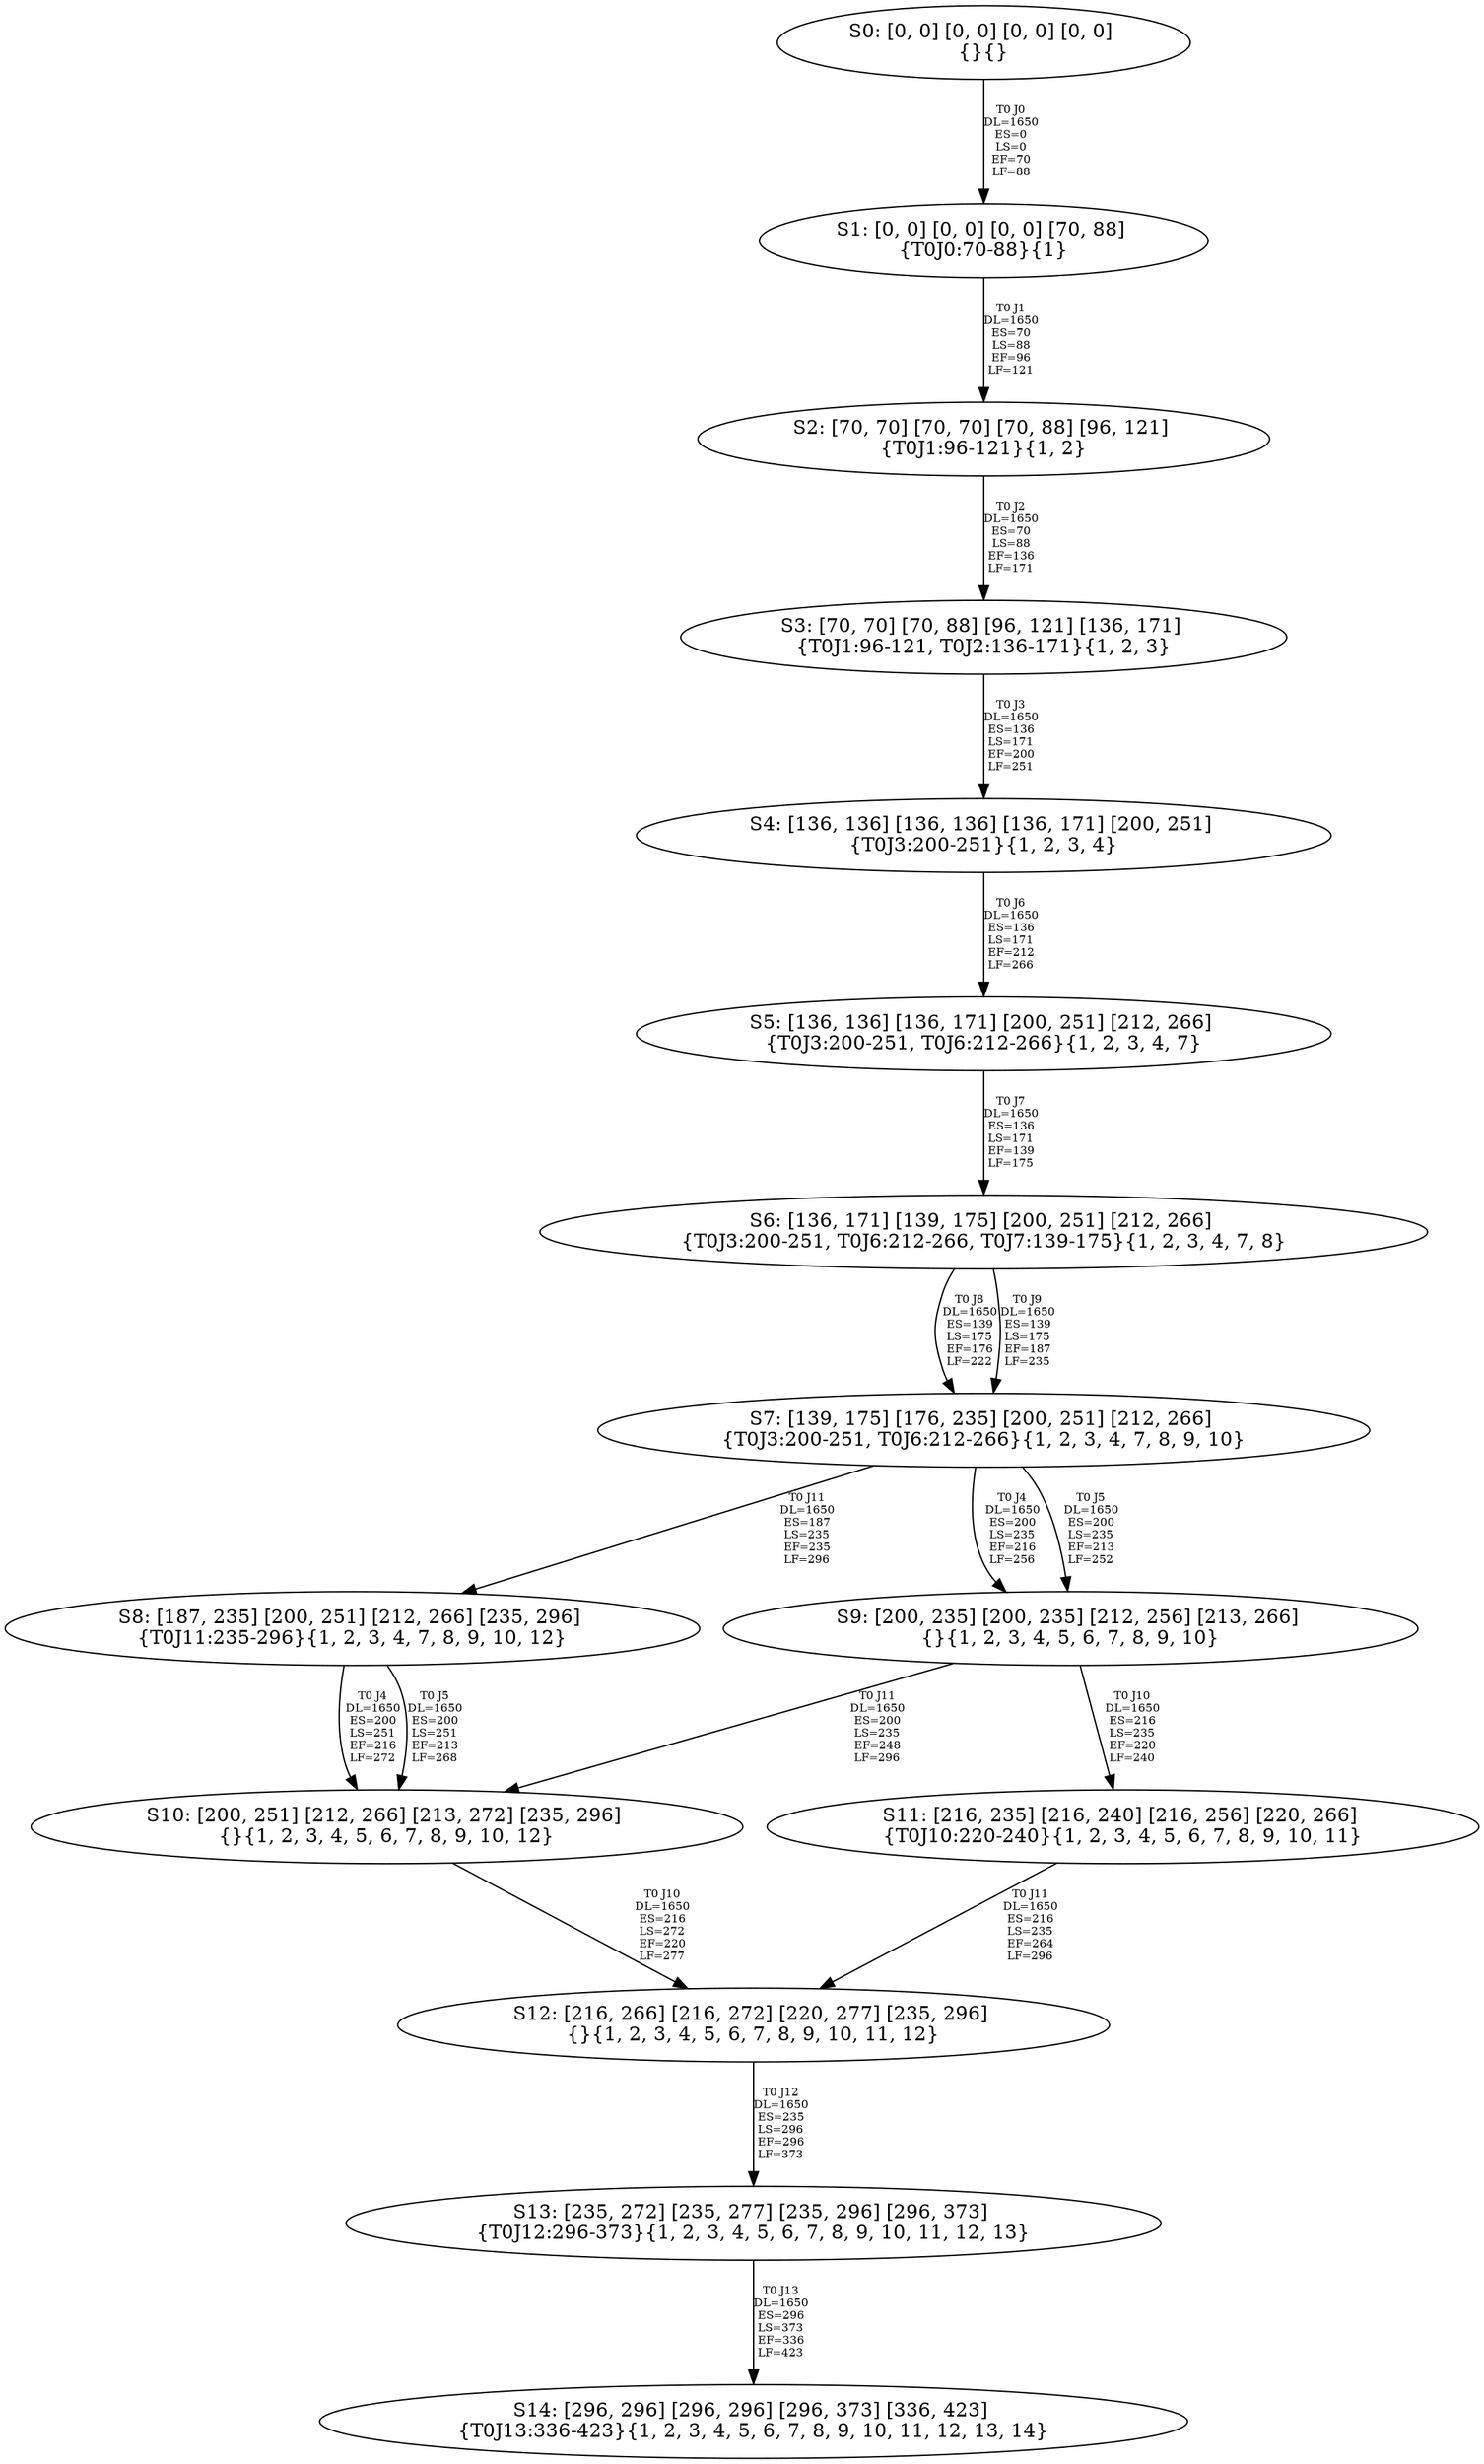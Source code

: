 digraph {
	S0[label="S0: [0, 0] [0, 0] [0, 0] [0, 0] \n{}{}"];
	S1[label="S1: [0, 0] [0, 0] [0, 0] [70, 88] \n{T0J0:70-88}{1}"];
	S2[label="S2: [70, 70] [70, 70] [70, 88] [96, 121] \n{T0J1:96-121}{1, 2}"];
	S3[label="S3: [70, 70] [70, 88] [96, 121] [136, 171] \n{T0J1:96-121, T0J2:136-171}{1, 2, 3}"];
	S4[label="S4: [136, 136] [136, 136] [136, 171] [200, 251] \n{T0J3:200-251}{1, 2, 3, 4}"];
	S5[label="S5: [136, 136] [136, 171] [200, 251] [212, 266] \n{T0J3:200-251, T0J6:212-266}{1, 2, 3, 4, 7}"];
	S6[label="S6: [136, 171] [139, 175] [200, 251] [212, 266] \n{T0J3:200-251, T0J6:212-266, T0J7:139-175}{1, 2, 3, 4, 7, 8}"];
	S7[label="S7: [139, 175] [176, 235] [200, 251] [212, 266] \n{T0J3:200-251, T0J6:212-266}{1, 2, 3, 4, 7, 8, 9, 10}"];
	S8[label="S8: [187, 235] [200, 251] [212, 266] [235, 296] \n{T0J11:235-296}{1, 2, 3, 4, 7, 8, 9, 10, 12}"];
	S9[label="S9: [200, 235] [200, 235] [212, 256] [213, 266] \n{}{1, 2, 3, 4, 5, 6, 7, 8, 9, 10}"];
	S10[label="S10: [200, 251] [212, 266] [213, 272] [235, 296] \n{}{1, 2, 3, 4, 5, 6, 7, 8, 9, 10, 12}"];
	S11[label="S11: [216, 235] [216, 240] [216, 256] [220, 266] \n{T0J10:220-240}{1, 2, 3, 4, 5, 6, 7, 8, 9, 10, 11}"];
	S12[label="S12: [216, 266] [216, 272] [220, 277] [235, 296] \n{}{1, 2, 3, 4, 5, 6, 7, 8, 9, 10, 11, 12}"];
	S13[label="S13: [235, 272] [235, 277] [235, 296] [296, 373] \n{T0J12:296-373}{1, 2, 3, 4, 5, 6, 7, 8, 9, 10, 11, 12, 13}"];
	S14[label="S14: [296, 296] [296, 296] [296, 373] [336, 423] \n{T0J13:336-423}{1, 2, 3, 4, 5, 6, 7, 8, 9, 10, 11, 12, 13, 14}"];
	S0 -> S1[label="T0 J0\nDL=1650\nES=0\nLS=0\nEF=70\nLF=88",fontsize=8];
	S1 -> S2[label="T0 J1\nDL=1650\nES=70\nLS=88\nEF=96\nLF=121",fontsize=8];
	S2 -> S3[label="T0 J2\nDL=1650\nES=70\nLS=88\nEF=136\nLF=171",fontsize=8];
	S3 -> S4[label="T0 J3\nDL=1650\nES=136\nLS=171\nEF=200\nLF=251",fontsize=8];
	S4 -> S5[label="T0 J6\nDL=1650\nES=136\nLS=171\nEF=212\nLF=266",fontsize=8];
	S5 -> S6[label="T0 J7\nDL=1650\nES=136\nLS=171\nEF=139\nLF=175",fontsize=8];
	S6 -> S7[label="T0 J8\nDL=1650\nES=139\nLS=175\nEF=176\nLF=222",fontsize=8];
	S6 -> S7[label="T0 J9\nDL=1650\nES=139\nLS=175\nEF=187\nLF=235",fontsize=8];
	S7 -> S9[label="T0 J4\nDL=1650\nES=200\nLS=235\nEF=216\nLF=256",fontsize=8];
	S7 -> S9[label="T0 J5\nDL=1650\nES=200\nLS=235\nEF=213\nLF=252",fontsize=8];
	S7 -> S8[label="T0 J11\nDL=1650\nES=187\nLS=235\nEF=235\nLF=296",fontsize=8];
	S8 -> S10[label="T0 J4\nDL=1650\nES=200\nLS=251\nEF=216\nLF=272",fontsize=8];
	S8 -> S10[label="T0 J5\nDL=1650\nES=200\nLS=251\nEF=213\nLF=268",fontsize=8];
	S9 -> S11[label="T0 J10\nDL=1650\nES=216\nLS=235\nEF=220\nLF=240",fontsize=8];
	S9 -> S10[label="T0 J11\nDL=1650\nES=200\nLS=235\nEF=248\nLF=296",fontsize=8];
	S10 -> S12[label="T0 J10\nDL=1650\nES=216\nLS=272\nEF=220\nLF=277",fontsize=8];
	S11 -> S12[label="T0 J11\nDL=1650\nES=216\nLS=235\nEF=264\nLF=296",fontsize=8];
	S12 -> S13[label="T0 J12\nDL=1650\nES=235\nLS=296\nEF=296\nLF=373",fontsize=8];
	S13 -> S14[label="T0 J13\nDL=1650\nES=296\nLS=373\nEF=336\nLF=423",fontsize=8];
}
